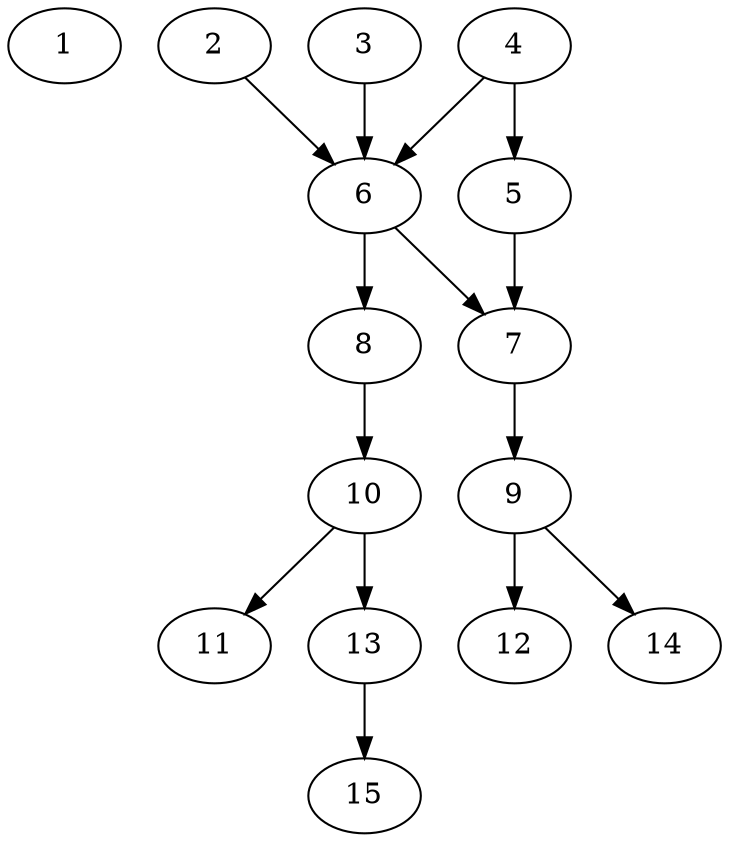 // DAG automatically generated by daggen at Tue Aug  6 16:26:17 2019
// ./daggen --dot -n 15 --ccr 0.4 --fat 0.5 --regular 0.5 --density 0.7 --mindata 5242880 --maxdata 52428800 
digraph G {
  1 [size="33730560", alpha="0.05", expect_size="13492224"] 
  2 [size="96174080", alpha="0.14", expect_size="38469632"] 
  2 -> 6 [size ="38469632"]
  3 [size="47943680", alpha="0.03", expect_size="19177472"] 
  3 -> 6 [size ="19177472"]
  4 [size="129052160", alpha="0.03", expect_size="51620864"] 
  4 -> 5 [size ="51620864"]
  4 -> 6 [size ="51620864"]
  5 [size="48084480", alpha="0.14", expect_size="19233792"] 
  5 -> 7 [size ="19233792"]
  6 [size="33451520", alpha="0.13", expect_size="13380608"] 
  6 -> 7 [size ="13380608"]
  6 -> 8 [size ="13380608"]
  7 [size="112376320", alpha="0.00", expect_size="44950528"] 
  7 -> 9 [size ="44950528"]
  8 [size="103774720", alpha="0.10", expect_size="41509888"] 
  8 -> 10 [size ="41509888"]
  9 [size="42296320", alpha="0.14", expect_size="16918528"] 
  9 -> 12 [size ="16918528"]
  9 -> 14 [size ="16918528"]
  10 [size="80427520", alpha="0.12", expect_size="32171008"] 
  10 -> 11 [size ="32171008"]
  10 -> 13 [size ="32171008"]
  11 [size="22666240", alpha="0.01", expect_size="9066496"] 
  12 [size="52779520", alpha="0.19", expect_size="21111808"] 
  13 [size="18163200", alpha="0.14", expect_size="7265280"] 
  13 -> 15 [size ="7265280"]
  14 [size="38502400", alpha="0.19", expect_size="15400960"] 
  15 [size="57574400", alpha="0.09", expect_size="23029760"] 
}
